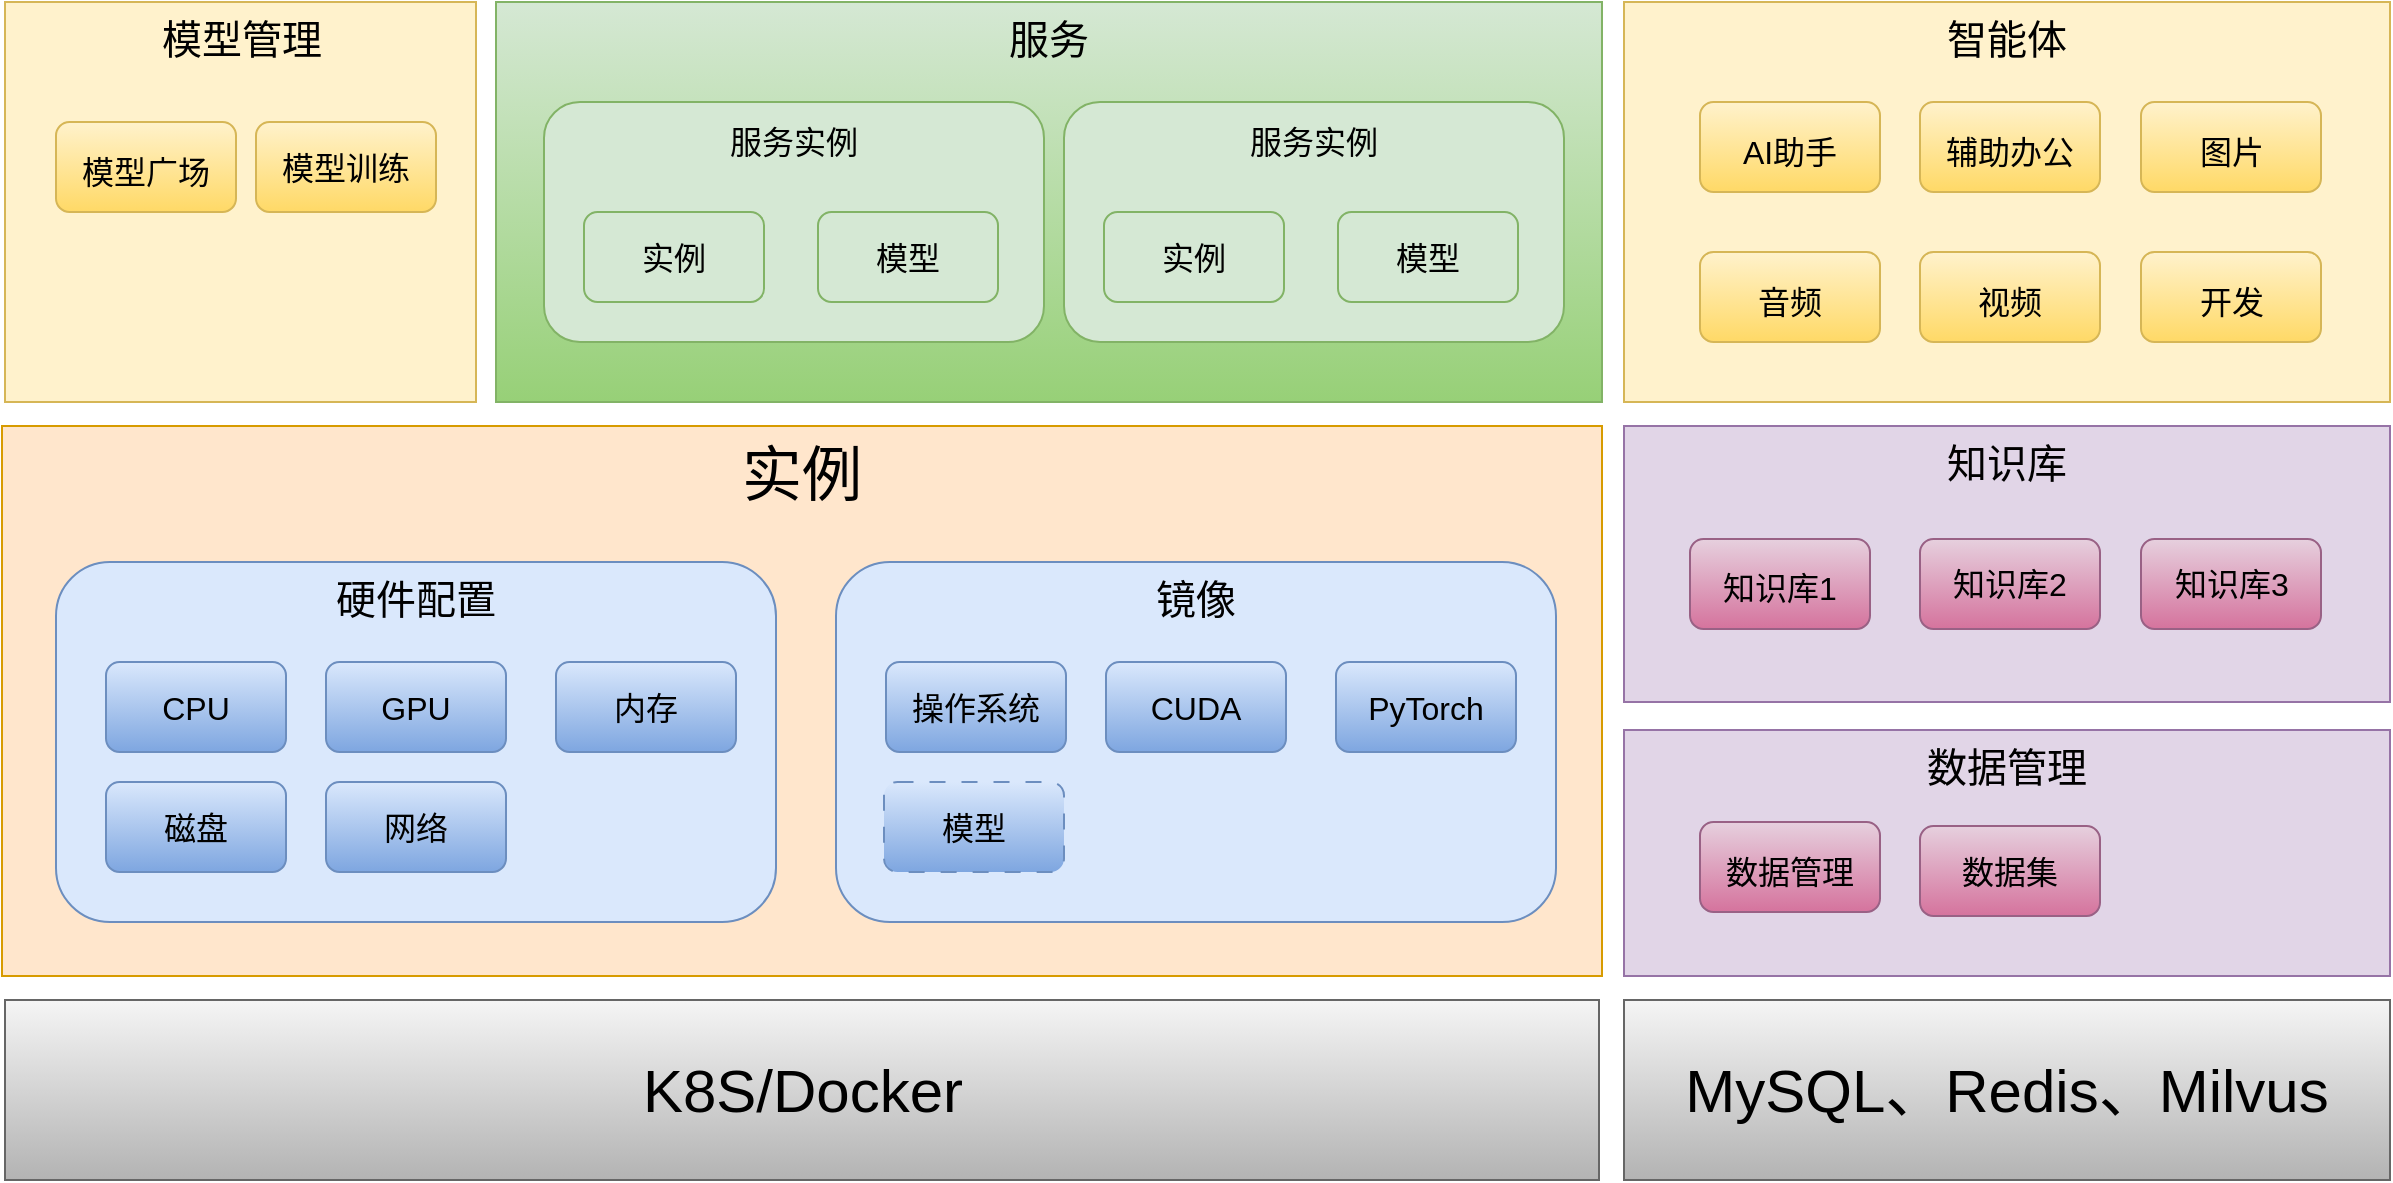 <mxfile version="28.0.1">
  <diagram name="第 1 页" id="XaoYMrmnhK-bOxz_jXeJ">
    <mxGraphModel dx="1412" dy="3221" grid="1" gridSize="10" guides="1" tooltips="1" connect="1" arrows="1" fold="1" page="1" pageScale="1" pageWidth="827" pageHeight="1169" math="0" shadow="0">
      <root>
        <mxCell id="0" />
        <mxCell id="1" parent="0" />
        <mxCell id="ZqEaL4qXER9mNjsGFA9_-49" value="实例" style="rounded=0;whiteSpace=wrap;html=1;fillColor=#ffe6cc;strokeColor=#d79b00;verticalAlign=top;fontSize=30;labelBorderColor=none;container=0;" vertex="1" parent="1">
          <mxGeometry x="183" y="-1092" width="800" height="275" as="geometry" />
        </mxCell>
        <mxCell id="ZqEaL4qXER9mNjsGFA9_-50" value="模型管理" style="rounded=0;whiteSpace=wrap;html=1;fontSize=20;verticalAlign=top;fillColor=#fff2cc;strokeColor=#d6b656;container=0;" vertex="1" parent="1">
          <mxGeometry x="184.5" y="-1304" width="235.5" height="200" as="geometry" />
        </mxCell>
        <mxCell id="ZqEaL4qXER9mNjsGFA9_-56" value="K8S/Docker" style="rounded=0;whiteSpace=wrap;html=1;fontSize=30;fillColor=#f5f5f5;strokeColor=#666666;gradientColor=#b3b3b3;container=0;" vertex="1" parent="1">
          <mxGeometry x="184.5" y="-805" width="797" height="90" as="geometry" />
        </mxCell>
        <mxCell id="ZqEaL4qXER9mNjsGFA9_-57" value="MySQL、Redis、Milvus" style="rounded=0;whiteSpace=wrap;html=1;fontSize=30;fillColor=#f5f5f5;gradientColor=#b3b3b3;strokeColor=#666666;container=0;" vertex="1" parent="1">
          <mxGeometry x="994" y="-805" width="383" height="90" as="geometry" />
        </mxCell>
        <mxCell id="ZqEaL4qXER9mNjsGFA9_-58" value="&lt;font style=&quot;font-size: 16px;&quot;&gt;模型广场&lt;/font&gt;" style="rounded=1;whiteSpace=wrap;html=1;fontSize=20;fillColor=#fff2cc;strokeColor=#d6b656;gradientColor=#ffd966;container=0;" vertex="1" parent="1">
          <mxGeometry x="210" y="-1244" width="90" height="45" as="geometry" />
        </mxCell>
        <mxCell id="ZqEaL4qXER9mNjsGFA9_-59" value="&lt;font style=&quot;font-size: 16px;&quot;&gt;模型训练&lt;/font&gt;" style="rounded=1;whiteSpace=wrap;html=1;fontSize=12;fillColor=#fff2cc;strokeColor=#d6b656;gradientColor=#ffd966;container=0;" vertex="1" parent="1">
          <mxGeometry x="310" y="-1244" width="90" height="45" as="geometry" />
        </mxCell>
        <mxCell id="ZqEaL4qXER9mNjsGFA9_-34" value="硬件配置" style="rounded=1;whiteSpace=wrap;html=1;verticalAlign=top;fontSize=20;fillColor=#dae8fc;strokeColor=#6c8ebf;container=0;" vertex="1" parent="1">
          <mxGeometry x="210" y="-1024" width="360" height="180" as="geometry" />
        </mxCell>
        <mxCell id="ZqEaL4qXER9mNjsGFA9_-35" value="&lt;font style=&quot;font-size: 16px;&quot;&gt;CPU&lt;/font&gt;" style="rounded=1;whiteSpace=wrap;html=1;fillColor=#dae8fc;gradientColor=#7ea6e0;strokeColor=#6c8ebf;container=0;" vertex="1" parent="1">
          <mxGeometry x="235" y="-974" width="90" height="45" as="geometry" />
        </mxCell>
        <mxCell id="ZqEaL4qXER9mNjsGFA9_-36" value="&lt;font style=&quot;font-size: 16px;&quot;&gt;内存&lt;/font&gt;" style="rounded=1;whiteSpace=wrap;html=1;fillColor=#dae8fc;gradientColor=#7ea6e0;strokeColor=#6c8ebf;container=0;" vertex="1" parent="1">
          <mxGeometry x="460" y="-974" width="90" height="45" as="geometry" />
        </mxCell>
        <mxCell id="ZqEaL4qXER9mNjsGFA9_-37" value="&lt;font style=&quot;font-size: 16px;&quot;&gt;磁盘&lt;/font&gt;" style="rounded=1;whiteSpace=wrap;html=1;fillColor=#dae8fc;gradientColor=#7ea6e0;strokeColor=#6c8ebf;container=0;" vertex="1" parent="1">
          <mxGeometry x="235" y="-914" width="90" height="45" as="geometry" />
        </mxCell>
        <mxCell id="ZqEaL4qXER9mNjsGFA9_-38" value="&lt;font style=&quot;font-size: 16px;&quot;&gt;GPU&lt;/font&gt;" style="rounded=1;whiteSpace=wrap;html=1;fillColor=#dae8fc;gradientColor=#7ea6e0;strokeColor=#6c8ebf;container=0;" vertex="1" parent="1">
          <mxGeometry x="345" y="-974" width="90" height="45" as="geometry" />
        </mxCell>
        <mxCell id="ZqEaL4qXER9mNjsGFA9_-39" value="&lt;font style=&quot;font-size: 16px;&quot;&gt;网络&lt;/font&gt;" style="rounded=1;whiteSpace=wrap;html=1;fillColor=#dae8fc;gradientColor=#7ea6e0;strokeColor=#6c8ebf;container=0;" vertex="1" parent="1">
          <mxGeometry x="345" y="-914" width="90" height="45" as="geometry" />
        </mxCell>
        <mxCell id="ZqEaL4qXER9mNjsGFA9_-41" value="镜像" style="rounded=1;whiteSpace=wrap;html=1;verticalAlign=top;fontSize=20;fillColor=#dae8fc;strokeColor=#6c8ebf;container=0;" vertex="1" parent="1">
          <mxGeometry x="600" y="-1024" width="360" height="180" as="geometry" />
        </mxCell>
        <mxCell id="ZqEaL4qXER9mNjsGFA9_-42" value="&lt;font style=&quot;font-size: 16px;&quot;&gt;操作系统&lt;/font&gt;" style="rounded=1;whiteSpace=wrap;html=1;fillColor=#dae8fc;gradientColor=#7ea6e0;strokeColor=#6c8ebf;container=0;" vertex="1" parent="1">
          <mxGeometry x="625" y="-974" width="90" height="45" as="geometry" />
        </mxCell>
        <mxCell id="ZqEaL4qXER9mNjsGFA9_-43" value="&lt;font style=&quot;font-size: 16px;&quot;&gt;PyTorch&lt;/font&gt;" style="rounded=1;whiteSpace=wrap;html=1;fillColor=#dae8fc;gradientColor=#7ea6e0;strokeColor=#6c8ebf;container=0;" vertex="1" parent="1">
          <mxGeometry x="850" y="-974" width="90" height="45" as="geometry" />
        </mxCell>
        <mxCell id="ZqEaL4qXER9mNjsGFA9_-45" value="&lt;font style=&quot;font-size: 16px;&quot;&gt;CUDA&lt;/font&gt;" style="rounded=1;whiteSpace=wrap;html=1;fillColor=#dae8fc;gradientColor=#7ea6e0;strokeColor=#6c8ebf;container=0;" vertex="1" parent="1">
          <mxGeometry x="735" y="-974" width="90" height="45" as="geometry" />
        </mxCell>
        <mxCell id="ZqEaL4qXER9mNjsGFA9_-62" value="服务" style="rounded=0;whiteSpace=wrap;html=1;fontSize=20;verticalAlign=top;fillColor=#d5e8d4;strokeColor=#82b366;container=0;gradientColor=#97d077;" vertex="1" parent="1">
          <mxGeometry x="430" y="-1304" width="553" height="200" as="geometry" />
        </mxCell>
        <mxCell id="ZqEaL4qXER9mNjsGFA9_-63" value="&lt;font style=&quot;font-size: 16px;&quot;&gt;服务实例&lt;/font&gt;" style="rounded=1;whiteSpace=wrap;html=1;fontSize=20;fillColor=#d5e8d4;strokeColor=#82b366;container=0;verticalAlign=top;" vertex="1" parent="1">
          <mxGeometry x="454" y="-1254" width="250" height="120" as="geometry" />
        </mxCell>
        <mxCell id="ZqEaL4qXER9mNjsGFA9_-64" value="&lt;font style=&quot;font-size: 16px;&quot;&gt;实例&lt;/font&gt;" style="rounded=1;whiteSpace=wrap;html=1;fontSize=12;fillColor=#d5e8d4;strokeColor=#82b366;container=0;" vertex="1" parent="1">
          <mxGeometry x="474" y="-1199" width="90" height="45" as="geometry" />
        </mxCell>
        <mxCell id="ZqEaL4qXER9mNjsGFA9_-66" value="知识库" style="rounded=0;whiteSpace=wrap;html=1;fontSize=20;verticalAlign=top;fillColor=#e1d5e7;strokeColor=#9673a6;container=0;" vertex="1" parent="1">
          <mxGeometry x="994" y="-1092" width="383" height="138" as="geometry" />
        </mxCell>
        <mxCell id="ZqEaL4qXER9mNjsGFA9_-67" value="&lt;font style=&quot;font-size: 16px;&quot;&gt;知识库1&lt;/font&gt;" style="rounded=1;whiteSpace=wrap;html=1;fontSize=20;fillColor=#e6d0de;strokeColor=#996185;gradientColor=#d5739d;container=0;" vertex="1" parent="1">
          <mxGeometry x="1027" y="-1035.5" width="90" height="45" as="geometry" />
        </mxCell>
        <mxCell id="ZqEaL4qXER9mNjsGFA9_-68" value="&lt;span style=&quot;font-size: 16px;&quot;&gt;知识库2&lt;/span&gt;" style="rounded=1;whiteSpace=wrap;html=1;fontSize=12;fillColor=#e6d0de;strokeColor=#996185;gradientColor=#d5739d;container=0;" vertex="1" parent="1">
          <mxGeometry x="1142" y="-1035.5" width="90" height="45" as="geometry" />
        </mxCell>
        <mxCell id="ZqEaL4qXER9mNjsGFA9_-70" value="&lt;font style=&quot;font-size: 16px;&quot;&gt;模型&lt;/font&gt;" style="rounded=1;whiteSpace=wrap;html=1;fontSize=12;fillColor=#d5e8d4;strokeColor=#82b366;container=0;" vertex="1" parent="1">
          <mxGeometry x="591" y="-1199" width="90" height="45" as="geometry" />
        </mxCell>
        <mxCell id="ZqEaL4qXER9mNjsGFA9_-71" value="&lt;font style=&quot;font-size: 16px;&quot;&gt;服务实例&lt;/font&gt;" style="rounded=1;whiteSpace=wrap;html=1;fontSize=20;fillColor=#d5e8d4;strokeColor=#82b366;container=0;verticalAlign=top;" vertex="1" parent="1">
          <mxGeometry x="714" y="-1254" width="250" height="120" as="geometry" />
        </mxCell>
        <mxCell id="ZqEaL4qXER9mNjsGFA9_-72" value="&lt;font style=&quot;font-size: 16px;&quot;&gt;实例&lt;/font&gt;" style="rounded=1;whiteSpace=wrap;html=1;fontSize=12;fillColor=#d5e8d4;strokeColor=#82b366;container=0;" vertex="1" parent="1">
          <mxGeometry x="734" y="-1199" width="90" height="45" as="geometry" />
        </mxCell>
        <mxCell id="ZqEaL4qXER9mNjsGFA9_-73" value="&lt;font style=&quot;font-size: 16px;&quot;&gt;模型&lt;/font&gt;" style="rounded=1;whiteSpace=wrap;html=1;fontSize=12;fillColor=#d5e8d4;strokeColor=#82b366;container=0;" vertex="1" parent="1">
          <mxGeometry x="851" y="-1199" width="90" height="45" as="geometry" />
        </mxCell>
        <mxCell id="ZqEaL4qXER9mNjsGFA9_-74" value="&lt;font style=&quot;font-size: 16px;&quot;&gt;模型&lt;/font&gt;" style="rounded=1;whiteSpace=wrap;html=1;fillColor=#dae8fc;gradientColor=#7ea6e0;strokeColor=#6c8ebf;container=0;dashed=1;dashPattern=8 8;" vertex="1" parent="1">
          <mxGeometry x="624" y="-914" width="90" height="45" as="geometry" />
        </mxCell>
        <mxCell id="ZqEaL4qXER9mNjsGFA9_-75" value="智能体" style="rounded=0;whiteSpace=wrap;html=1;fontSize=20;verticalAlign=top;fillColor=#fff2cc;strokeColor=#d6b656;container=0;" vertex="1" parent="1">
          <mxGeometry x="994" y="-1304" width="383" height="200" as="geometry" />
        </mxCell>
        <mxCell id="ZqEaL4qXER9mNjsGFA9_-76" value="&lt;font style=&quot;font-size: 16px;&quot;&gt;AI助手&lt;/font&gt;" style="rounded=1;whiteSpace=wrap;html=1;fontSize=20;fillColor=#fff2cc;strokeColor=#d6b656;gradientColor=#ffd966;container=0;" vertex="1" parent="1">
          <mxGeometry x="1032" y="-1254" width="90" height="45" as="geometry" />
        </mxCell>
        <mxCell id="ZqEaL4qXER9mNjsGFA9_-77" value="&lt;span style=&quot;font-size: 16px;&quot;&gt;辅助办公&lt;/span&gt;" style="rounded=1;whiteSpace=wrap;html=1;fontSize=20;fillColor=#fff2cc;strokeColor=#d6b656;gradientColor=#ffd966;container=0;" vertex="1" parent="1">
          <mxGeometry x="1142" y="-1254" width="90" height="45" as="geometry" />
        </mxCell>
        <mxCell id="ZqEaL4qXER9mNjsGFA9_-78" value="&lt;font style=&quot;font-size: 16px;&quot;&gt;图片&lt;/font&gt;" style="rounded=1;whiteSpace=wrap;html=1;fontSize=20;fillColor=#fff2cc;strokeColor=#d6b656;gradientColor=#ffd966;container=0;" vertex="1" parent="1">
          <mxGeometry x="1252.5" y="-1254" width="90" height="45" as="geometry" />
        </mxCell>
        <mxCell id="ZqEaL4qXER9mNjsGFA9_-79" value="&lt;font style=&quot;font-size: 16px;&quot;&gt;音频&lt;/font&gt;" style="rounded=1;whiteSpace=wrap;html=1;fontSize=20;fillColor=#fff2cc;strokeColor=#d6b656;gradientColor=#ffd966;container=0;" vertex="1" parent="1">
          <mxGeometry x="1032" y="-1179" width="90" height="45" as="geometry" />
        </mxCell>
        <mxCell id="ZqEaL4qXER9mNjsGFA9_-80" value="&lt;font style=&quot;font-size: 16px;&quot;&gt;视频&lt;/font&gt;" style="rounded=1;whiteSpace=wrap;html=1;fontSize=20;fillColor=#fff2cc;strokeColor=#d6b656;gradientColor=#ffd966;container=0;" vertex="1" parent="1">
          <mxGeometry x="1142" y="-1179" width="90" height="45" as="geometry" />
        </mxCell>
        <mxCell id="ZqEaL4qXER9mNjsGFA9_-81" value="&lt;span style=&quot;font-size: 16px;&quot;&gt;开发&lt;/span&gt;" style="rounded=1;whiteSpace=wrap;html=1;fontSize=20;fillColor=#fff2cc;strokeColor=#d6b656;gradientColor=#ffd966;container=0;" vertex="1" parent="1">
          <mxGeometry x="1252.5" y="-1179" width="90" height="45" as="geometry" />
        </mxCell>
        <mxCell id="ZqEaL4qXER9mNjsGFA9_-82" value="数据管理" style="rounded=0;whiteSpace=wrap;html=1;fontSize=20;verticalAlign=top;fillColor=#e1d5e7;strokeColor=#9673a6;container=0;" vertex="1" parent="1">
          <mxGeometry x="994" y="-940" width="383" height="123" as="geometry" />
        </mxCell>
        <mxCell id="ZqEaL4qXER9mNjsGFA9_-83" value="&lt;font style=&quot;font-size: 16px;&quot;&gt;数据管理&lt;/font&gt;" style="rounded=1;whiteSpace=wrap;html=1;fontSize=20;fillColor=#e6d0de;strokeColor=#996185;gradientColor=#d5739d;container=0;" vertex="1" parent="1">
          <mxGeometry x="1032" y="-894" width="90" height="45" as="geometry" />
        </mxCell>
        <mxCell id="ZqEaL4qXER9mNjsGFA9_-84" value="&lt;font style=&quot;font-size: 16px;&quot;&gt;数据集&lt;/font&gt;" style="rounded=1;whiteSpace=wrap;html=1;fontSize=12;fillColor=#e6d0de;strokeColor=#996185;gradientColor=#d5739d;container=0;" vertex="1" parent="1">
          <mxGeometry x="1142" y="-892" width="90" height="45" as="geometry" />
        </mxCell>
        <mxCell id="ZqEaL4qXER9mNjsGFA9_-85" value="&lt;span style=&quot;font-size: 16px;&quot;&gt;知识库3&lt;/span&gt;" style="rounded=1;whiteSpace=wrap;html=1;fontSize=12;fillColor=#e6d0de;strokeColor=#996185;gradientColor=#d5739d;container=0;" vertex="1" parent="1">
          <mxGeometry x="1252.5" y="-1035.5" width="90" height="45" as="geometry" />
        </mxCell>
      </root>
    </mxGraphModel>
  </diagram>
</mxfile>
